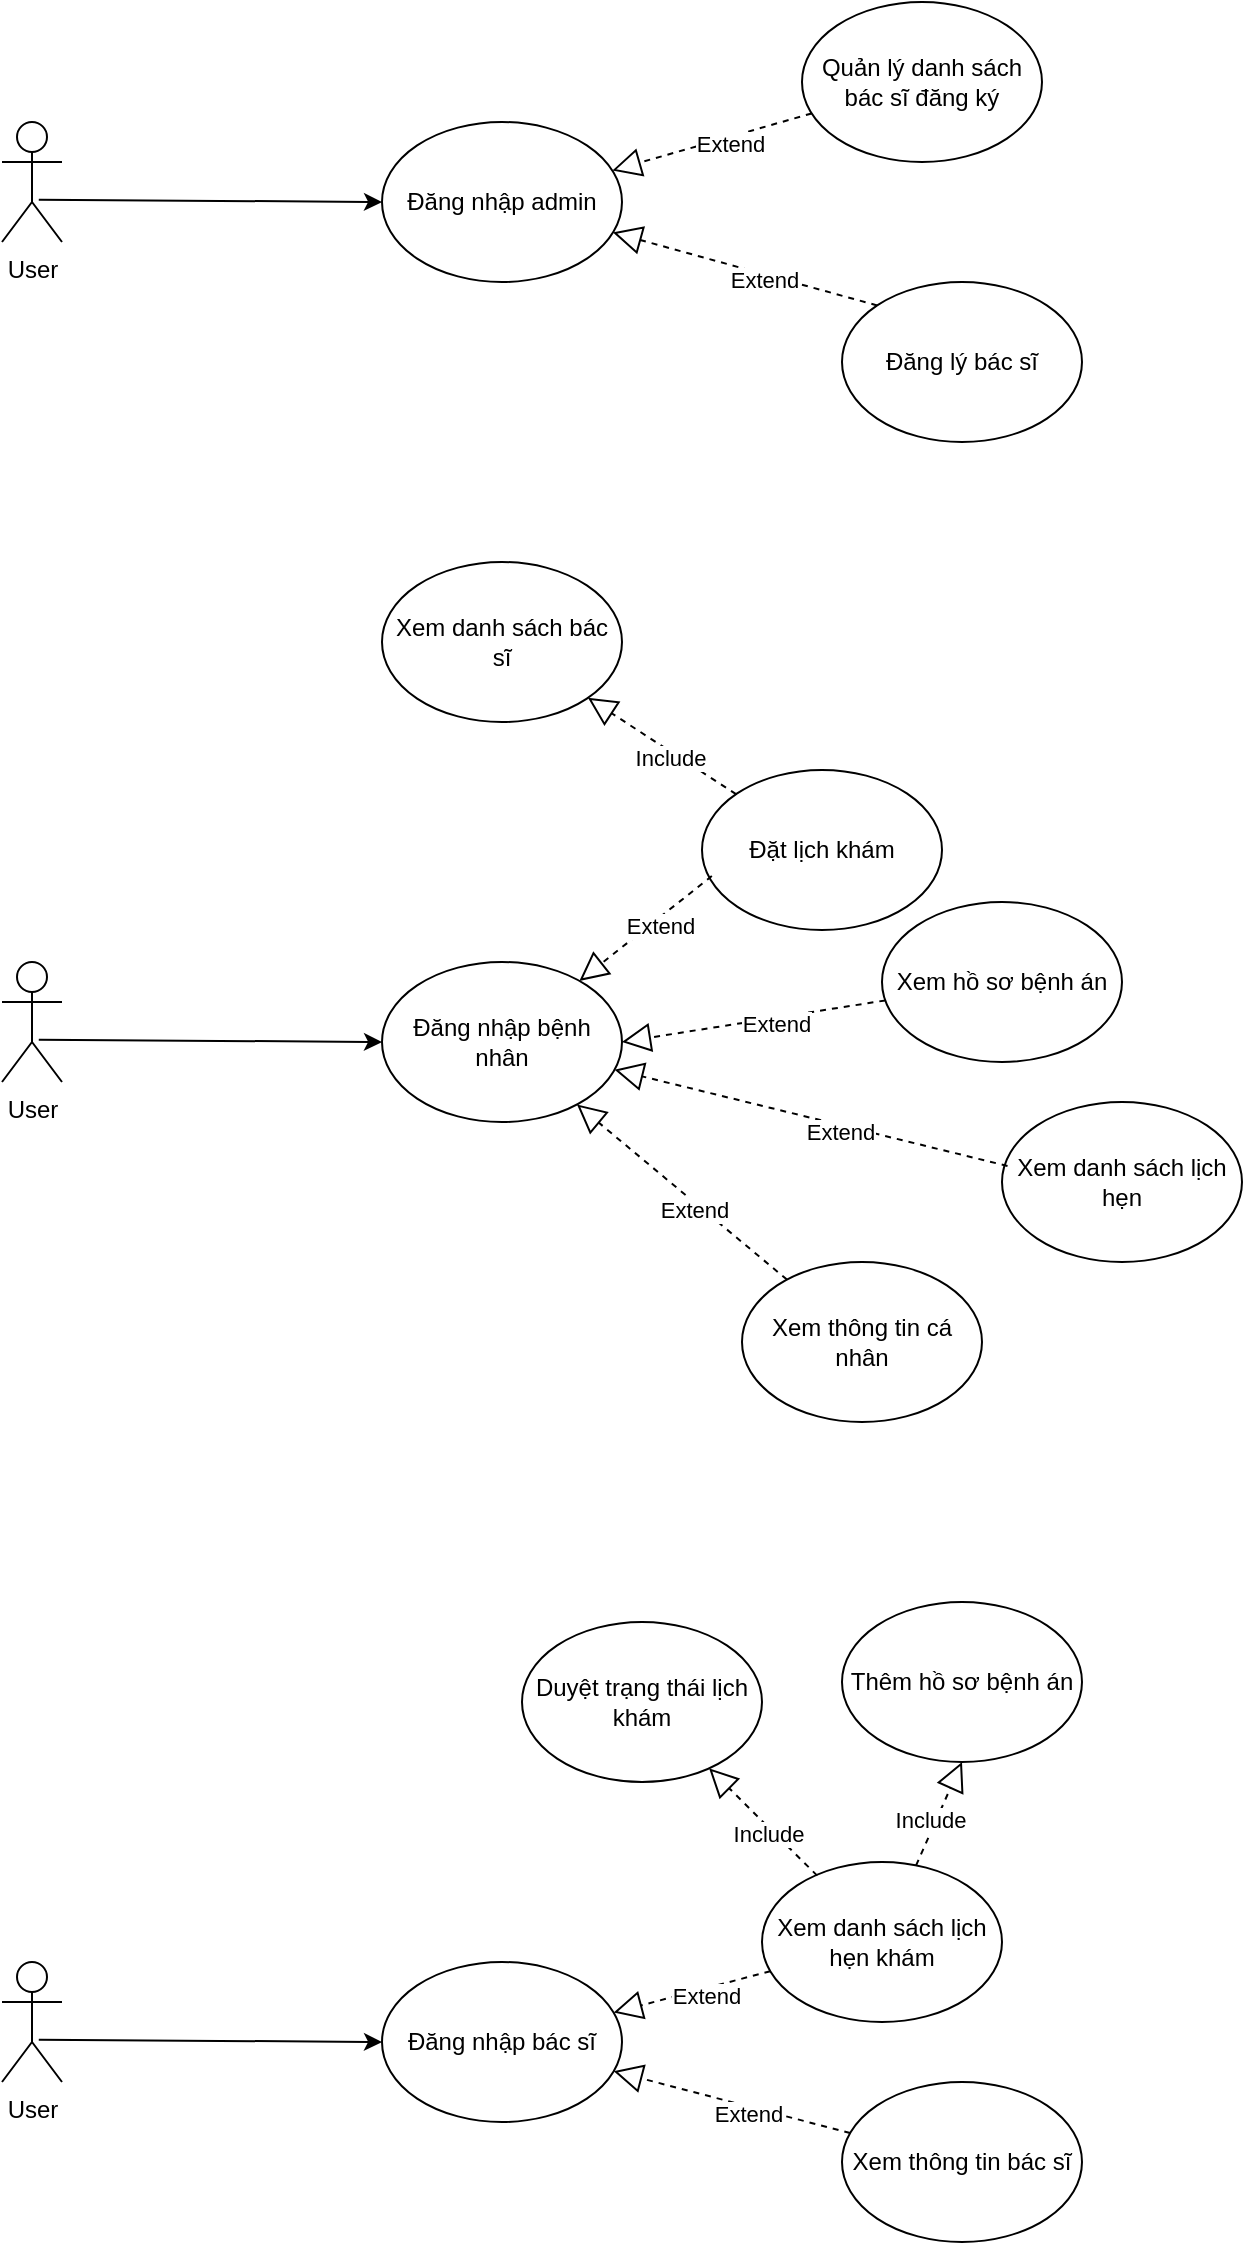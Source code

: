 <mxfile version="26.2.9">
  <diagram id="C5RBs43oDa-KdzZeNtuy" name="Page-1">
    <mxGraphModel dx="1456" dy="662" grid="1" gridSize="10" guides="1" tooltips="1" connect="1" arrows="1" fold="1" page="1" pageScale="1" pageWidth="827" pageHeight="1169" math="0" shadow="0">
      <root>
        <mxCell id="WIyWlLk6GJQsqaUBKTNV-0" />
        <mxCell id="WIyWlLk6GJQsqaUBKTNV-1" parent="WIyWlLk6GJQsqaUBKTNV-0" />
        <mxCell id="bbdf-FqIyVR1LbBGpP_e-0" value="User" style="shape=umlActor;verticalLabelPosition=bottom;verticalAlign=top;html=1;" vertex="1" parent="WIyWlLk6GJQsqaUBKTNV-1">
          <mxGeometry x="70" y="180" width="30" height="60" as="geometry" />
        </mxCell>
        <mxCell id="bbdf-FqIyVR1LbBGpP_e-4" value="Đăng nhập admin" style="ellipse;whiteSpace=wrap;html=1;" vertex="1" parent="WIyWlLk6GJQsqaUBKTNV-1">
          <mxGeometry x="260" y="180" width="120" height="80" as="geometry" />
        </mxCell>
        <mxCell id="bbdf-FqIyVR1LbBGpP_e-6" value="" style="endArrow=classic;html=1;rounded=0;exitX=0.613;exitY=0.647;exitDx=0;exitDy=0;exitPerimeter=0;entryX=0;entryY=0.5;entryDx=0;entryDy=0;" edge="1" parent="WIyWlLk6GJQsqaUBKTNV-1" source="bbdf-FqIyVR1LbBGpP_e-0" target="bbdf-FqIyVR1LbBGpP_e-4">
          <mxGeometry width="50" height="50" relative="1" as="geometry">
            <mxPoint x="400" y="440" as="sourcePoint" />
            <mxPoint x="450" y="390" as="targetPoint" />
          </mxGeometry>
        </mxCell>
        <mxCell id="bbdf-FqIyVR1LbBGpP_e-8" value="Đăng lý bác sĩ" style="ellipse;whiteSpace=wrap;html=1;" vertex="1" parent="WIyWlLk6GJQsqaUBKTNV-1">
          <mxGeometry x="490" y="260" width="120" height="80" as="geometry" />
        </mxCell>
        <mxCell id="bbdf-FqIyVR1LbBGpP_e-9" value="Quản lý danh sách bác sĩ đăng ký" style="ellipse;whiteSpace=wrap;html=1;" vertex="1" parent="WIyWlLk6GJQsqaUBKTNV-1">
          <mxGeometry x="470" y="120" width="120" height="80" as="geometry" />
        </mxCell>
        <mxCell id="bbdf-FqIyVR1LbBGpP_e-12" value="User" style="shape=umlActor;verticalLabelPosition=bottom;verticalAlign=top;html=1;" vertex="1" parent="WIyWlLk6GJQsqaUBKTNV-1">
          <mxGeometry x="70" y="600" width="30" height="60" as="geometry" />
        </mxCell>
        <mxCell id="bbdf-FqIyVR1LbBGpP_e-13" value="Đăng nhập bệnh nhân" style="ellipse;whiteSpace=wrap;html=1;" vertex="1" parent="WIyWlLk6GJQsqaUBKTNV-1">
          <mxGeometry x="260" y="600" width="120" height="80" as="geometry" />
        </mxCell>
        <mxCell id="bbdf-FqIyVR1LbBGpP_e-14" value="" style="endArrow=classic;html=1;rounded=0;exitX=0.613;exitY=0.647;exitDx=0;exitDy=0;exitPerimeter=0;entryX=0;entryY=0.5;entryDx=0;entryDy=0;" edge="1" parent="WIyWlLk6GJQsqaUBKTNV-1" source="bbdf-FqIyVR1LbBGpP_e-12" target="bbdf-FqIyVR1LbBGpP_e-13">
          <mxGeometry width="50" height="50" relative="1" as="geometry">
            <mxPoint x="400" y="860" as="sourcePoint" />
            <mxPoint x="450" y="810" as="targetPoint" />
          </mxGeometry>
        </mxCell>
        <mxCell id="bbdf-FqIyVR1LbBGpP_e-15" value="Xem danh sách lịch hẹn" style="ellipse;whiteSpace=wrap;html=1;" vertex="1" parent="WIyWlLk6GJQsqaUBKTNV-1">
          <mxGeometry x="570" y="670" width="120" height="80" as="geometry" />
        </mxCell>
        <mxCell id="bbdf-FqIyVR1LbBGpP_e-16" value="Đặt lịch khám" style="ellipse;whiteSpace=wrap;html=1;" vertex="1" parent="WIyWlLk6GJQsqaUBKTNV-1">
          <mxGeometry x="420" y="504" width="120" height="80" as="geometry" />
        </mxCell>
        <mxCell id="bbdf-FqIyVR1LbBGpP_e-19" value="Xem thông tin cá nhân" style="ellipse;whiteSpace=wrap;html=1;" vertex="1" parent="WIyWlLk6GJQsqaUBKTNV-1">
          <mxGeometry x="440" y="750" width="120" height="80" as="geometry" />
        </mxCell>
        <mxCell id="bbdf-FqIyVR1LbBGpP_e-20" value="Xem danh sách bác sĩ" style="ellipse;whiteSpace=wrap;html=1;" vertex="1" parent="WIyWlLk6GJQsqaUBKTNV-1">
          <mxGeometry x="260" y="400" width="120" height="80" as="geometry" />
        </mxCell>
        <mxCell id="bbdf-FqIyVR1LbBGpP_e-21" value="Xem hồ sơ bệnh án" style="ellipse;whiteSpace=wrap;html=1;" vertex="1" parent="WIyWlLk6GJQsqaUBKTNV-1">
          <mxGeometry x="510" y="570" width="120" height="80" as="geometry" />
        </mxCell>
        <mxCell id="bbdf-FqIyVR1LbBGpP_e-34" value="User" style="shape=umlActor;verticalLabelPosition=bottom;verticalAlign=top;html=1;" vertex="1" parent="WIyWlLk6GJQsqaUBKTNV-1">
          <mxGeometry x="70" y="1100" width="30" height="60" as="geometry" />
        </mxCell>
        <mxCell id="bbdf-FqIyVR1LbBGpP_e-35" value="Đăng nhập bác sĩ" style="ellipse;whiteSpace=wrap;html=1;" vertex="1" parent="WIyWlLk6GJQsqaUBKTNV-1">
          <mxGeometry x="260" y="1100" width="120" height="80" as="geometry" />
        </mxCell>
        <mxCell id="bbdf-FqIyVR1LbBGpP_e-36" value="" style="endArrow=classic;html=1;rounded=0;exitX=0.613;exitY=0.647;exitDx=0;exitDy=0;exitPerimeter=0;entryX=0;entryY=0.5;entryDx=0;entryDy=0;" edge="1" parent="WIyWlLk6GJQsqaUBKTNV-1" source="bbdf-FqIyVR1LbBGpP_e-34" target="bbdf-FqIyVR1LbBGpP_e-35">
          <mxGeometry width="50" height="50" relative="1" as="geometry">
            <mxPoint x="400" y="1360" as="sourcePoint" />
            <mxPoint x="450" y="1310" as="targetPoint" />
          </mxGeometry>
        </mxCell>
        <mxCell id="bbdf-FqIyVR1LbBGpP_e-37" value="Xem danh sách lịch hẹn khám" style="ellipse;whiteSpace=wrap;html=1;" vertex="1" parent="WIyWlLk6GJQsqaUBKTNV-1">
          <mxGeometry x="450" y="1050" width="120" height="80" as="geometry" />
        </mxCell>
        <mxCell id="bbdf-FqIyVR1LbBGpP_e-39" value="Xem thông tin bác sĩ" style="ellipse;whiteSpace=wrap;html=1;" vertex="1" parent="WIyWlLk6GJQsqaUBKTNV-1">
          <mxGeometry x="490" y="1160" width="120" height="80" as="geometry" />
        </mxCell>
        <mxCell id="bbdf-FqIyVR1LbBGpP_e-49" value="" style="endArrow=block;dashed=1;endFill=0;endSize=12;html=1;rounded=0;" edge="1" parent="WIyWlLk6GJQsqaUBKTNV-1" source="bbdf-FqIyVR1LbBGpP_e-9" target="bbdf-FqIyVR1LbBGpP_e-4">
          <mxGeometry width="160" relative="1" as="geometry">
            <mxPoint x="30" y="210" as="sourcePoint" />
            <mxPoint x="190" y="210" as="targetPoint" />
          </mxGeometry>
        </mxCell>
        <mxCell id="bbdf-FqIyVR1LbBGpP_e-50" value="Extend" style="edgeLabel;html=1;align=center;verticalAlign=middle;resizable=0;points=[];" vertex="1" connectable="0" parent="bbdf-FqIyVR1LbBGpP_e-49">
          <mxGeometry x="-0.152" y="3" relative="1" as="geometry">
            <mxPoint as="offset" />
          </mxGeometry>
        </mxCell>
        <mxCell id="bbdf-FqIyVR1LbBGpP_e-51" value="" style="endArrow=block;dashed=1;endFill=0;endSize=12;html=1;rounded=0;exitX=0.041;exitY=0.663;exitDx=0;exitDy=0;exitPerimeter=0;" edge="1" parent="WIyWlLk6GJQsqaUBKTNV-1" source="bbdf-FqIyVR1LbBGpP_e-16" target="bbdf-FqIyVR1LbBGpP_e-13">
          <mxGeometry width="160" relative="1" as="geometry">
            <mxPoint x="440" y="557" as="sourcePoint" />
            <mxPoint x="340" y="585" as="targetPoint" />
          </mxGeometry>
        </mxCell>
        <mxCell id="bbdf-FqIyVR1LbBGpP_e-52" value="Extend" style="edgeLabel;html=1;align=center;verticalAlign=middle;resizable=0;points=[];" vertex="1" connectable="0" parent="bbdf-FqIyVR1LbBGpP_e-51">
          <mxGeometry x="-0.152" y="3" relative="1" as="geometry">
            <mxPoint as="offset" />
          </mxGeometry>
        </mxCell>
        <mxCell id="bbdf-FqIyVR1LbBGpP_e-53" value="" style="endArrow=block;dashed=1;endFill=0;endSize=12;html=1;rounded=0;exitX=0;exitY=0;exitDx=0;exitDy=0;" edge="1" parent="WIyWlLk6GJQsqaUBKTNV-1" source="bbdf-FqIyVR1LbBGpP_e-8" target="bbdf-FqIyVR1LbBGpP_e-4">
          <mxGeometry width="160" relative="1" as="geometry">
            <mxPoint x="495" y="196" as="sourcePoint" />
            <mxPoint x="395" y="224" as="targetPoint" />
          </mxGeometry>
        </mxCell>
        <mxCell id="bbdf-FqIyVR1LbBGpP_e-54" value="Extend" style="edgeLabel;html=1;align=center;verticalAlign=middle;resizable=0;points=[];" vertex="1" connectable="0" parent="bbdf-FqIyVR1LbBGpP_e-53">
          <mxGeometry x="-0.152" y="3" relative="1" as="geometry">
            <mxPoint as="offset" />
          </mxGeometry>
        </mxCell>
        <mxCell id="bbdf-FqIyVR1LbBGpP_e-55" value="" style="endArrow=block;dashed=1;endFill=0;endSize=12;html=1;rounded=0;" edge="1" parent="WIyWlLk6GJQsqaUBKTNV-1" source="bbdf-FqIyVR1LbBGpP_e-16" target="bbdf-FqIyVR1LbBGpP_e-20">
          <mxGeometry width="160" relative="1" as="geometry">
            <mxPoint x="350" y="530" as="sourcePoint" />
            <mxPoint x="250" y="558" as="targetPoint" />
          </mxGeometry>
        </mxCell>
        <mxCell id="bbdf-FqIyVR1LbBGpP_e-56" value="Include" style="edgeLabel;html=1;align=center;verticalAlign=middle;resizable=0;points=[];" vertex="1" connectable="0" parent="bbdf-FqIyVR1LbBGpP_e-55">
          <mxGeometry x="-0.152" y="3" relative="1" as="geometry">
            <mxPoint as="offset" />
          </mxGeometry>
        </mxCell>
        <mxCell id="bbdf-FqIyVR1LbBGpP_e-57" value="" style="endArrow=block;dashed=1;endFill=0;endSize=12;html=1;rounded=0;entryX=1;entryY=0.5;entryDx=0;entryDy=0;" edge="1" parent="WIyWlLk6GJQsqaUBKTNV-1" source="bbdf-FqIyVR1LbBGpP_e-21" target="bbdf-FqIyVR1LbBGpP_e-13">
          <mxGeometry width="160" relative="1" as="geometry">
            <mxPoint x="515" y="216" as="sourcePoint" />
            <mxPoint x="415" y="244" as="targetPoint" />
          </mxGeometry>
        </mxCell>
        <mxCell id="bbdf-FqIyVR1LbBGpP_e-58" value="Extend" style="edgeLabel;html=1;align=center;verticalAlign=middle;resizable=0;points=[];" vertex="1" connectable="0" parent="bbdf-FqIyVR1LbBGpP_e-57">
          <mxGeometry x="-0.152" y="3" relative="1" as="geometry">
            <mxPoint as="offset" />
          </mxGeometry>
        </mxCell>
        <mxCell id="bbdf-FqIyVR1LbBGpP_e-59" value="" style="endArrow=block;dashed=1;endFill=0;endSize=12;html=1;rounded=0;exitX=0.023;exitY=0.4;exitDx=0;exitDy=0;exitPerimeter=0;" edge="1" parent="WIyWlLk6GJQsqaUBKTNV-1" source="bbdf-FqIyVR1LbBGpP_e-15" target="bbdf-FqIyVR1LbBGpP_e-13">
          <mxGeometry width="160" relative="1" as="geometry">
            <mxPoint x="522" y="629" as="sourcePoint" />
            <mxPoint x="390" y="650" as="targetPoint" />
          </mxGeometry>
        </mxCell>
        <mxCell id="bbdf-FqIyVR1LbBGpP_e-60" value="Extend" style="edgeLabel;html=1;align=center;verticalAlign=middle;resizable=0;points=[];" vertex="1" connectable="0" parent="bbdf-FqIyVR1LbBGpP_e-59">
          <mxGeometry x="-0.152" y="3" relative="1" as="geometry">
            <mxPoint as="offset" />
          </mxGeometry>
        </mxCell>
        <mxCell id="bbdf-FqIyVR1LbBGpP_e-61" value="" style="endArrow=block;dashed=1;endFill=0;endSize=12;html=1;rounded=0;" edge="1" parent="WIyWlLk6GJQsqaUBKTNV-1" source="bbdf-FqIyVR1LbBGpP_e-19" target="bbdf-FqIyVR1LbBGpP_e-13">
          <mxGeometry width="160" relative="1" as="geometry">
            <mxPoint x="532" y="639" as="sourcePoint" />
            <mxPoint x="400" y="660" as="targetPoint" />
          </mxGeometry>
        </mxCell>
        <mxCell id="bbdf-FqIyVR1LbBGpP_e-62" value="Extend" style="edgeLabel;html=1;align=center;verticalAlign=middle;resizable=0;points=[];" vertex="1" connectable="0" parent="bbdf-FqIyVR1LbBGpP_e-61">
          <mxGeometry x="-0.152" y="3" relative="1" as="geometry">
            <mxPoint as="offset" />
          </mxGeometry>
        </mxCell>
        <mxCell id="bbdf-FqIyVR1LbBGpP_e-67" value="" style="endArrow=block;dashed=1;endFill=0;endSize=12;html=1;rounded=0;" edge="1" parent="WIyWlLk6GJQsqaUBKTNV-1" source="bbdf-FqIyVR1LbBGpP_e-37" target="bbdf-FqIyVR1LbBGpP_e-35">
          <mxGeometry width="160" relative="1" as="geometry">
            <mxPoint x="523" y="1132" as="sourcePoint" />
            <mxPoint x="390" y="1160" as="targetPoint" />
          </mxGeometry>
        </mxCell>
        <mxCell id="bbdf-FqIyVR1LbBGpP_e-68" value="Extend" style="edgeLabel;html=1;align=center;verticalAlign=middle;resizable=0;points=[];" vertex="1" connectable="0" parent="bbdf-FqIyVR1LbBGpP_e-67">
          <mxGeometry x="-0.152" y="3" relative="1" as="geometry">
            <mxPoint as="offset" />
          </mxGeometry>
        </mxCell>
        <mxCell id="bbdf-FqIyVR1LbBGpP_e-69" value="" style="endArrow=block;dashed=1;endFill=0;endSize=12;html=1;rounded=0;" edge="1" parent="WIyWlLk6GJQsqaUBKTNV-1" source="bbdf-FqIyVR1LbBGpP_e-39" target="bbdf-FqIyVR1LbBGpP_e-35">
          <mxGeometry width="160" relative="1" as="geometry">
            <mxPoint x="533" y="1142" as="sourcePoint" />
            <mxPoint x="400" y="1170" as="targetPoint" />
          </mxGeometry>
        </mxCell>
        <mxCell id="bbdf-FqIyVR1LbBGpP_e-70" value="Extend" style="edgeLabel;html=1;align=center;verticalAlign=middle;resizable=0;points=[];" vertex="1" connectable="0" parent="bbdf-FqIyVR1LbBGpP_e-69">
          <mxGeometry x="-0.152" y="3" relative="1" as="geometry">
            <mxPoint as="offset" />
          </mxGeometry>
        </mxCell>
        <mxCell id="bbdf-FqIyVR1LbBGpP_e-71" value="" style="endArrow=block;dashed=1;endFill=0;endSize=12;html=1;rounded=0;exitX=0.23;exitY=0.085;exitDx=0;exitDy=0;exitPerimeter=0;" edge="1" parent="WIyWlLk6GJQsqaUBKTNV-1" source="bbdf-FqIyVR1LbBGpP_e-37" target="bbdf-FqIyVR1LbBGpP_e-73">
          <mxGeometry width="160" relative="1" as="geometry">
            <mxPoint x="530" y="1010" as="sourcePoint" />
            <mxPoint x="363.055" y="967.859" as="targetPoint" />
          </mxGeometry>
        </mxCell>
        <mxCell id="bbdf-FqIyVR1LbBGpP_e-72" value="Include" style="edgeLabel;html=1;align=center;verticalAlign=middle;resizable=0;points=[];" vertex="1" connectable="0" parent="bbdf-FqIyVR1LbBGpP_e-71">
          <mxGeometry x="-0.152" y="3" relative="1" as="geometry">
            <mxPoint as="offset" />
          </mxGeometry>
        </mxCell>
        <mxCell id="bbdf-FqIyVR1LbBGpP_e-73" value="Duyệt trạng thái lịch khám" style="ellipse;whiteSpace=wrap;html=1;" vertex="1" parent="WIyWlLk6GJQsqaUBKTNV-1">
          <mxGeometry x="330" y="930" width="120" height="80" as="geometry" />
        </mxCell>
        <mxCell id="bbdf-FqIyVR1LbBGpP_e-78" value="Thêm hồ sơ bệnh án" style="ellipse;whiteSpace=wrap;html=1;" vertex="1" parent="WIyWlLk6GJQsqaUBKTNV-1">
          <mxGeometry x="490" y="920" width="120" height="80" as="geometry" />
        </mxCell>
        <mxCell id="bbdf-FqIyVR1LbBGpP_e-79" value="" style="endArrow=block;dashed=1;endFill=0;endSize=12;html=1;rounded=0;entryX=0.5;entryY=1;entryDx=0;entryDy=0;" edge="1" parent="WIyWlLk6GJQsqaUBKTNV-1" source="bbdf-FqIyVR1LbBGpP_e-37" target="bbdf-FqIyVR1LbBGpP_e-78">
          <mxGeometry width="160" relative="1" as="geometry">
            <mxPoint x="488" y="1067" as="sourcePoint" />
            <mxPoint x="434" y="1013" as="targetPoint" />
          </mxGeometry>
        </mxCell>
        <mxCell id="bbdf-FqIyVR1LbBGpP_e-80" value="Include" style="edgeLabel;html=1;align=center;verticalAlign=middle;resizable=0;points=[];" vertex="1" connectable="0" parent="bbdf-FqIyVR1LbBGpP_e-79">
          <mxGeometry x="-0.152" y="3" relative="1" as="geometry">
            <mxPoint as="offset" />
          </mxGeometry>
        </mxCell>
      </root>
    </mxGraphModel>
  </diagram>
</mxfile>
